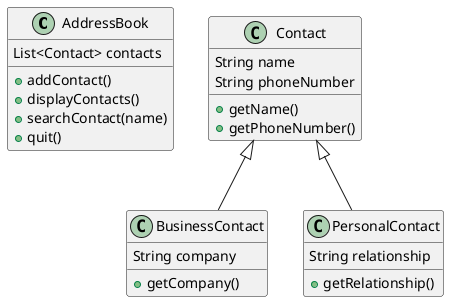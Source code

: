 @startuml

class AddressBook {
    List<Contact> contacts

    +addContact()
    +displayContacts()
    +searchContact(name)
    +quit()
}

class Contact {
    String name
    String phoneNumber

    +getName()
    +getPhoneNumber()
}

class BusinessContact extends Contact {
    String company

    +getCompany()
}

class PersonalContact extends Contact {
    String relationship

    +getRelationship()
}

@enduml